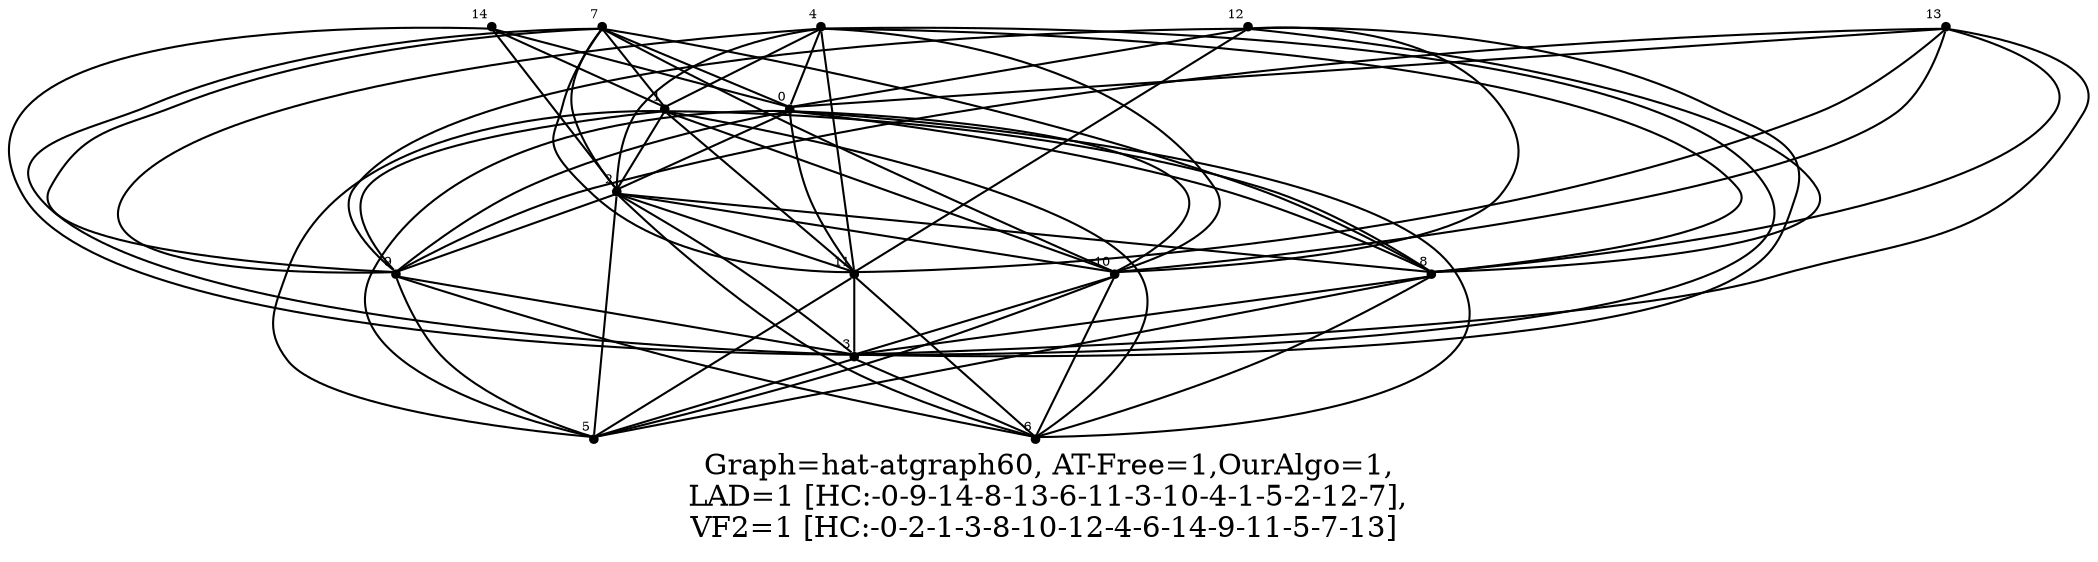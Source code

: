 /* Created by igraph 0.8.0-pre+0200568 */
graph {
  graph [
    label="Graph=hat-atgraph60, AT-Free=1,OurAlgo=1,\nLAD=1 [HC:-0-9-14-8-13-6-11-3-10-4-1-5-2-12-7],\nVF2=1 [HC:-0-2-1-3-8-10-12-4-6-14-9-11-5-7-13] "
    labelloc=bottom
  ];
  0 [
    pos="0.000000,3.000000!"
    shape=point
    fontsize=6
    xlabel=6
  ];
  1 [
    pos="-0.100000,4.000000!"
    shape=point
    fontsize=6
    xlabel=5
  ];
  2 [
    pos="1.000000,0.000000!"
    shape=point
    fontsize=6
    xlabel=3
  ];
  3 [
    pos="0.900000,1.000000!"
    shape=point
    fontsize=6
    xlabel=11
  ];
  4 [
    pos="1.000000,2.000000!"
    shape=point
    fontsize=6
    xlabel=10
  ];
  5 [
    pos="0.900000,3.000000!"
    shape=point
    fontsize=6
    xlabel=9
  ];
  6 [
    pos="1.000000,4.000000!"
    shape=point
    fontsize=6
    xlabel=8
  ];
  7 [
    pos="0.900000,5.000000!"
    shape=point
    fontsize=6
    xlabel=2
  ];
  8 [
    pos="1.000000,6.000000!"
    shape=point
    fontsize=6
    xlabel=1
  ];
  9 [
    pos="0.900000,7.000000!"
    shape=point
    fontsize=6
    xlabel=0
  ];
  10 [
    pos="2.000000,1.000000!"
    shape=point
    fontsize=6
    xlabel=13
  ];
  11 [
    pos="1.900000,2.000000!"
    shape=point
    fontsize=6
    xlabel=12
  ];
  12 [
    pos="2.000000,3.000000!"
    shape=point
    fontsize=6
    xlabel=14
  ];
  13 [
    pos="1.900000,4.000000!"
    shape=point
    fontsize=6
    xlabel=7
  ];
  14 [
    pos="2.000000,5.000000!"
    shape=point
    fontsize=6
    xlabel=4
  ];

  9 -- 7;
  14 -- 9;
  9 -- 0;
  13 -- 9;
  12 -- 9;
  12 -- 8;
  12 -- 7;
  12 -- 2;
  8 -- 7;
  14 -- 8;
  8 -- 1;
  8 -- 0;
  13 -- 8;
  7 -- 2;
  14 -- 7;
  7 -- 1;
  7 -- 0;
  13 -- 7;
  14 -- 2;
  2 -- 1;
  13 -- 2;
  14 -- 6;
  14 -- 5;
  14 -- 4;
  14 -- 3;
  6 -- 1;
  5 -- 1;
  4 -- 1;
  3 -- 1;
  6 -- 0;
  5 -- 0;
  4 -- 0;
  3 -- 0;
  13 -- 6;
  13 -- 5;
  13 -- 4;
  13 -- 3;
  11 -- 6;
  11 -- 5;
  11 -- 4;
  11 -- 3;
  10 -- 6;
  10 -- 5;
  10 -- 4;
  10 -- 3;
  6 -- 2;
  5 -- 2;
  4 -- 2;
  11 -- 2;
  10 -- 2;
  11 -- 9;
  10 -- 9;
  9 -- 5;
  9 -- 4;
  9 -- 3;
  2 -- 0;
  7 -- 3;
  8 -- 3;
  3 -- 2;
  7 -- 4;
  8 -- 4;
  7 -- 5;
  8 -- 5;
  7 -- 6;
  9 -- 6;
  8 -- 6;
  9 -- 1;
}
